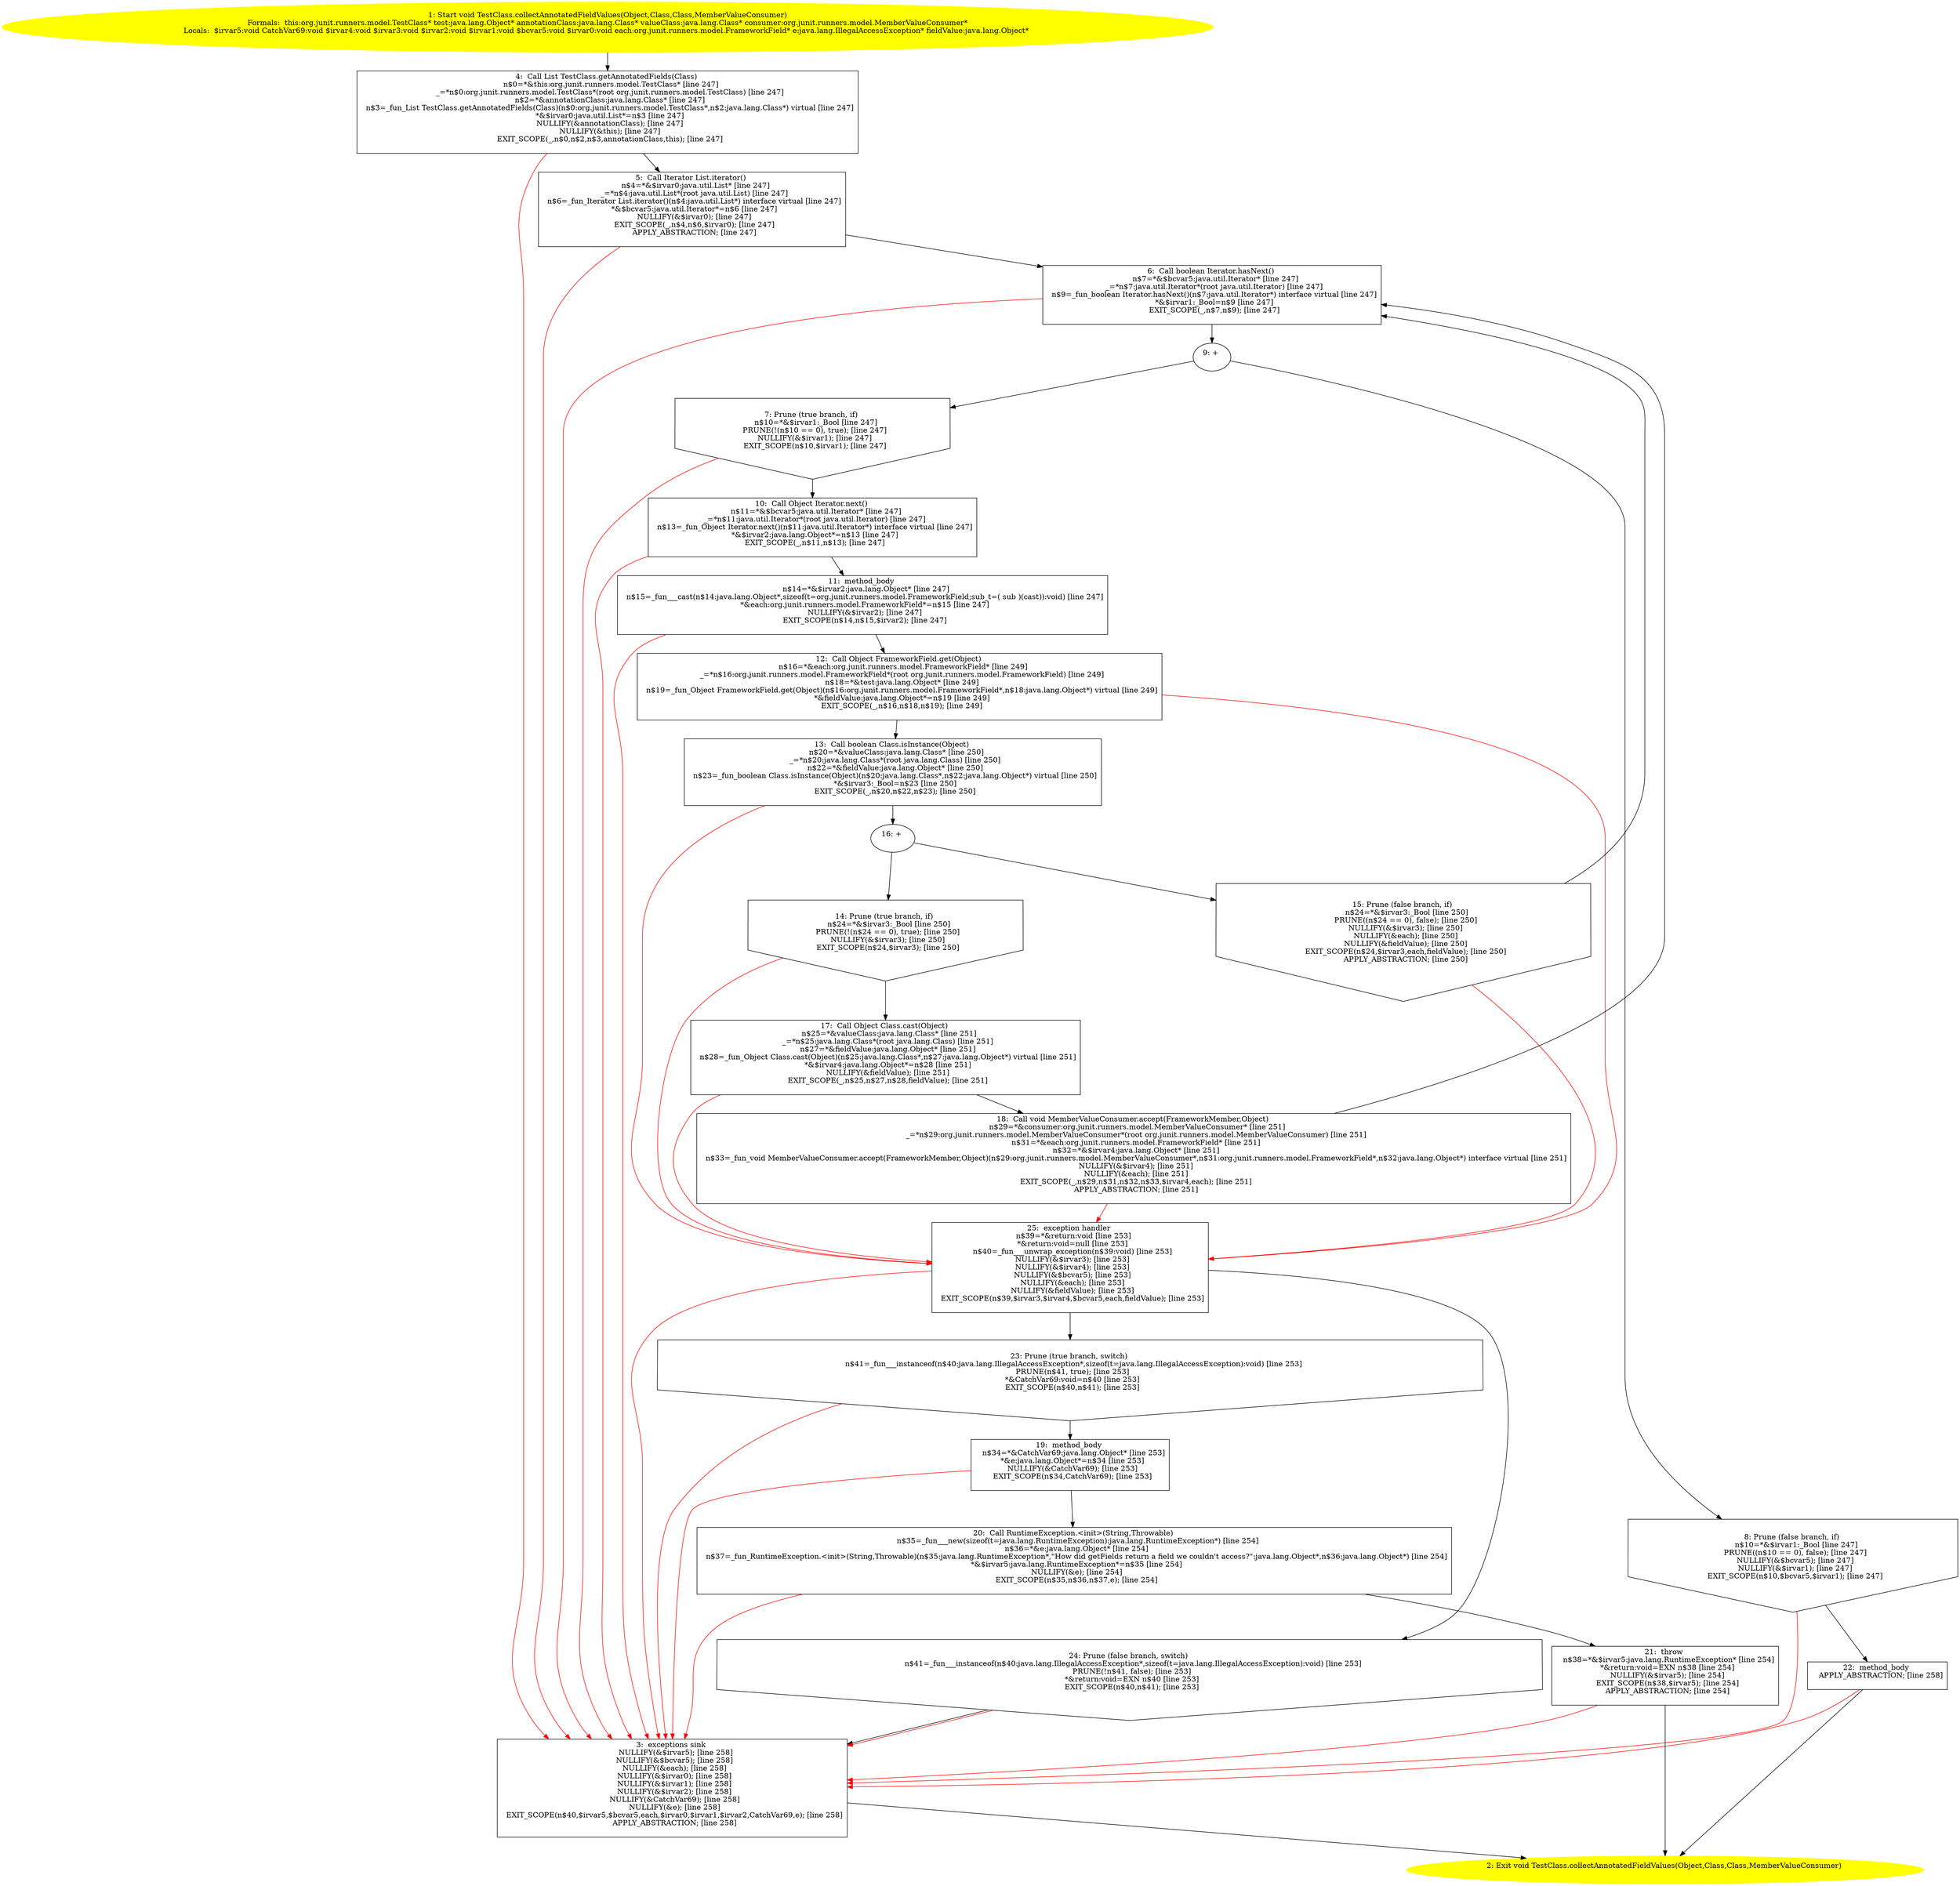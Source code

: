/* @generated */
digraph cfg {
"org.junit.runners.model.TestClass.collectAnnotatedFieldValues(java.lang.Object,java.lang.Class,java..2ceb224e5d98e451b7106a33972eefe9_1" [label="1: Start void TestClass.collectAnnotatedFieldValues(Object,Class,Class,MemberValueConsumer)\nFormals:  this:org.junit.runners.model.TestClass* test:java.lang.Object* annotationClass:java.lang.Class* valueClass:java.lang.Class* consumer:org.junit.runners.model.MemberValueConsumer*\nLocals:  $irvar5:void CatchVar69:void $irvar4:void $irvar3:void $irvar2:void $irvar1:void $bcvar5:void $irvar0:void each:org.junit.runners.model.FrameworkField* e:java.lang.IllegalAccessException* fieldValue:java.lang.Object* \n  " color=yellow style=filled]
	

	 "org.junit.runners.model.TestClass.collectAnnotatedFieldValues(java.lang.Object,java.lang.Class,java..2ceb224e5d98e451b7106a33972eefe9_1" -> "org.junit.runners.model.TestClass.collectAnnotatedFieldValues(java.lang.Object,java.lang.Class,java..2ceb224e5d98e451b7106a33972eefe9_4" ;
"org.junit.runners.model.TestClass.collectAnnotatedFieldValues(java.lang.Object,java.lang.Class,java..2ceb224e5d98e451b7106a33972eefe9_2" [label="2: Exit void TestClass.collectAnnotatedFieldValues(Object,Class,Class,MemberValueConsumer) \n  " color=yellow style=filled]
	

"org.junit.runners.model.TestClass.collectAnnotatedFieldValues(java.lang.Object,java.lang.Class,java..2ceb224e5d98e451b7106a33972eefe9_3" [label="3:  exceptions sink \n   NULLIFY(&$irvar5); [line 258]\n  NULLIFY(&$bcvar5); [line 258]\n  NULLIFY(&each); [line 258]\n  NULLIFY(&$irvar0); [line 258]\n  NULLIFY(&$irvar1); [line 258]\n  NULLIFY(&$irvar2); [line 258]\n  NULLIFY(&CatchVar69); [line 258]\n  NULLIFY(&e); [line 258]\n  EXIT_SCOPE(n$40,$irvar5,$bcvar5,each,$irvar0,$irvar1,$irvar2,CatchVar69,e); [line 258]\n  APPLY_ABSTRACTION; [line 258]\n " shape="box"]
	

	 "org.junit.runners.model.TestClass.collectAnnotatedFieldValues(java.lang.Object,java.lang.Class,java..2ceb224e5d98e451b7106a33972eefe9_3" -> "org.junit.runners.model.TestClass.collectAnnotatedFieldValues(java.lang.Object,java.lang.Class,java..2ceb224e5d98e451b7106a33972eefe9_2" ;
"org.junit.runners.model.TestClass.collectAnnotatedFieldValues(java.lang.Object,java.lang.Class,java..2ceb224e5d98e451b7106a33972eefe9_4" [label="4:  Call List TestClass.getAnnotatedFields(Class) \n   n$0=*&this:org.junit.runners.model.TestClass* [line 247]\n  _=*n$0:org.junit.runners.model.TestClass*(root org.junit.runners.model.TestClass) [line 247]\n  n$2=*&annotationClass:java.lang.Class* [line 247]\n  n$3=_fun_List TestClass.getAnnotatedFields(Class)(n$0:org.junit.runners.model.TestClass*,n$2:java.lang.Class*) virtual [line 247]\n  *&$irvar0:java.util.List*=n$3 [line 247]\n  NULLIFY(&annotationClass); [line 247]\n  NULLIFY(&this); [line 247]\n  EXIT_SCOPE(_,n$0,n$2,n$3,annotationClass,this); [line 247]\n " shape="box"]
	

	 "org.junit.runners.model.TestClass.collectAnnotatedFieldValues(java.lang.Object,java.lang.Class,java..2ceb224e5d98e451b7106a33972eefe9_4" -> "org.junit.runners.model.TestClass.collectAnnotatedFieldValues(java.lang.Object,java.lang.Class,java..2ceb224e5d98e451b7106a33972eefe9_5" ;
	 "org.junit.runners.model.TestClass.collectAnnotatedFieldValues(java.lang.Object,java.lang.Class,java..2ceb224e5d98e451b7106a33972eefe9_4" -> "org.junit.runners.model.TestClass.collectAnnotatedFieldValues(java.lang.Object,java.lang.Class,java..2ceb224e5d98e451b7106a33972eefe9_3" [color="red" ];
"org.junit.runners.model.TestClass.collectAnnotatedFieldValues(java.lang.Object,java.lang.Class,java..2ceb224e5d98e451b7106a33972eefe9_5" [label="5:  Call Iterator List.iterator() \n   n$4=*&$irvar0:java.util.List* [line 247]\n  _=*n$4:java.util.List*(root java.util.List) [line 247]\n  n$6=_fun_Iterator List.iterator()(n$4:java.util.List*) interface virtual [line 247]\n  *&$bcvar5:java.util.Iterator*=n$6 [line 247]\n  NULLIFY(&$irvar0); [line 247]\n  EXIT_SCOPE(_,n$4,n$6,$irvar0); [line 247]\n  APPLY_ABSTRACTION; [line 247]\n " shape="box"]
	

	 "org.junit.runners.model.TestClass.collectAnnotatedFieldValues(java.lang.Object,java.lang.Class,java..2ceb224e5d98e451b7106a33972eefe9_5" -> "org.junit.runners.model.TestClass.collectAnnotatedFieldValues(java.lang.Object,java.lang.Class,java..2ceb224e5d98e451b7106a33972eefe9_6" ;
	 "org.junit.runners.model.TestClass.collectAnnotatedFieldValues(java.lang.Object,java.lang.Class,java..2ceb224e5d98e451b7106a33972eefe9_5" -> "org.junit.runners.model.TestClass.collectAnnotatedFieldValues(java.lang.Object,java.lang.Class,java..2ceb224e5d98e451b7106a33972eefe9_3" [color="red" ];
"org.junit.runners.model.TestClass.collectAnnotatedFieldValues(java.lang.Object,java.lang.Class,java..2ceb224e5d98e451b7106a33972eefe9_6" [label="6:  Call boolean Iterator.hasNext() \n   n$7=*&$bcvar5:java.util.Iterator* [line 247]\n  _=*n$7:java.util.Iterator*(root java.util.Iterator) [line 247]\n  n$9=_fun_boolean Iterator.hasNext()(n$7:java.util.Iterator*) interface virtual [line 247]\n  *&$irvar1:_Bool=n$9 [line 247]\n  EXIT_SCOPE(_,n$7,n$9); [line 247]\n " shape="box"]
	

	 "org.junit.runners.model.TestClass.collectAnnotatedFieldValues(java.lang.Object,java.lang.Class,java..2ceb224e5d98e451b7106a33972eefe9_6" -> "org.junit.runners.model.TestClass.collectAnnotatedFieldValues(java.lang.Object,java.lang.Class,java..2ceb224e5d98e451b7106a33972eefe9_9" ;
	 "org.junit.runners.model.TestClass.collectAnnotatedFieldValues(java.lang.Object,java.lang.Class,java..2ceb224e5d98e451b7106a33972eefe9_6" -> "org.junit.runners.model.TestClass.collectAnnotatedFieldValues(java.lang.Object,java.lang.Class,java..2ceb224e5d98e451b7106a33972eefe9_3" [color="red" ];
"org.junit.runners.model.TestClass.collectAnnotatedFieldValues(java.lang.Object,java.lang.Class,java..2ceb224e5d98e451b7106a33972eefe9_7" [label="7: Prune (true branch, if) \n   n$10=*&$irvar1:_Bool [line 247]\n  PRUNE(!(n$10 == 0), true); [line 247]\n  NULLIFY(&$irvar1); [line 247]\n  EXIT_SCOPE(n$10,$irvar1); [line 247]\n " shape="invhouse"]
	

	 "org.junit.runners.model.TestClass.collectAnnotatedFieldValues(java.lang.Object,java.lang.Class,java..2ceb224e5d98e451b7106a33972eefe9_7" -> "org.junit.runners.model.TestClass.collectAnnotatedFieldValues(java.lang.Object,java.lang.Class,java..2ceb224e5d98e451b7106a33972eefe9_10" ;
	 "org.junit.runners.model.TestClass.collectAnnotatedFieldValues(java.lang.Object,java.lang.Class,java..2ceb224e5d98e451b7106a33972eefe9_7" -> "org.junit.runners.model.TestClass.collectAnnotatedFieldValues(java.lang.Object,java.lang.Class,java..2ceb224e5d98e451b7106a33972eefe9_3" [color="red" ];
"org.junit.runners.model.TestClass.collectAnnotatedFieldValues(java.lang.Object,java.lang.Class,java..2ceb224e5d98e451b7106a33972eefe9_8" [label="8: Prune (false branch, if) \n   n$10=*&$irvar1:_Bool [line 247]\n  PRUNE((n$10 == 0), false); [line 247]\n  NULLIFY(&$bcvar5); [line 247]\n  NULLIFY(&$irvar1); [line 247]\n  EXIT_SCOPE(n$10,$bcvar5,$irvar1); [line 247]\n " shape="invhouse"]
	

	 "org.junit.runners.model.TestClass.collectAnnotatedFieldValues(java.lang.Object,java.lang.Class,java..2ceb224e5d98e451b7106a33972eefe9_8" -> "org.junit.runners.model.TestClass.collectAnnotatedFieldValues(java.lang.Object,java.lang.Class,java..2ceb224e5d98e451b7106a33972eefe9_22" ;
	 "org.junit.runners.model.TestClass.collectAnnotatedFieldValues(java.lang.Object,java.lang.Class,java..2ceb224e5d98e451b7106a33972eefe9_8" -> "org.junit.runners.model.TestClass.collectAnnotatedFieldValues(java.lang.Object,java.lang.Class,java..2ceb224e5d98e451b7106a33972eefe9_3" [color="red" ];
"org.junit.runners.model.TestClass.collectAnnotatedFieldValues(java.lang.Object,java.lang.Class,java..2ceb224e5d98e451b7106a33972eefe9_9" [label="9: + \n  " ]
	

	 "org.junit.runners.model.TestClass.collectAnnotatedFieldValues(java.lang.Object,java.lang.Class,java..2ceb224e5d98e451b7106a33972eefe9_9" -> "org.junit.runners.model.TestClass.collectAnnotatedFieldValues(java.lang.Object,java.lang.Class,java..2ceb224e5d98e451b7106a33972eefe9_7" ;
	 "org.junit.runners.model.TestClass.collectAnnotatedFieldValues(java.lang.Object,java.lang.Class,java..2ceb224e5d98e451b7106a33972eefe9_9" -> "org.junit.runners.model.TestClass.collectAnnotatedFieldValues(java.lang.Object,java.lang.Class,java..2ceb224e5d98e451b7106a33972eefe9_8" ;
"org.junit.runners.model.TestClass.collectAnnotatedFieldValues(java.lang.Object,java.lang.Class,java..2ceb224e5d98e451b7106a33972eefe9_10" [label="10:  Call Object Iterator.next() \n   n$11=*&$bcvar5:java.util.Iterator* [line 247]\n  _=*n$11:java.util.Iterator*(root java.util.Iterator) [line 247]\n  n$13=_fun_Object Iterator.next()(n$11:java.util.Iterator*) interface virtual [line 247]\n  *&$irvar2:java.lang.Object*=n$13 [line 247]\n  EXIT_SCOPE(_,n$11,n$13); [line 247]\n " shape="box"]
	

	 "org.junit.runners.model.TestClass.collectAnnotatedFieldValues(java.lang.Object,java.lang.Class,java..2ceb224e5d98e451b7106a33972eefe9_10" -> "org.junit.runners.model.TestClass.collectAnnotatedFieldValues(java.lang.Object,java.lang.Class,java..2ceb224e5d98e451b7106a33972eefe9_11" ;
	 "org.junit.runners.model.TestClass.collectAnnotatedFieldValues(java.lang.Object,java.lang.Class,java..2ceb224e5d98e451b7106a33972eefe9_10" -> "org.junit.runners.model.TestClass.collectAnnotatedFieldValues(java.lang.Object,java.lang.Class,java..2ceb224e5d98e451b7106a33972eefe9_3" [color="red" ];
"org.junit.runners.model.TestClass.collectAnnotatedFieldValues(java.lang.Object,java.lang.Class,java..2ceb224e5d98e451b7106a33972eefe9_11" [label="11:  method_body \n   n$14=*&$irvar2:java.lang.Object* [line 247]\n  n$15=_fun___cast(n$14:java.lang.Object*,sizeof(t=org.junit.runners.model.FrameworkField;sub_t=( sub )(cast)):void) [line 247]\n  *&each:org.junit.runners.model.FrameworkField*=n$15 [line 247]\n  NULLIFY(&$irvar2); [line 247]\n  EXIT_SCOPE(n$14,n$15,$irvar2); [line 247]\n " shape="box"]
	

	 "org.junit.runners.model.TestClass.collectAnnotatedFieldValues(java.lang.Object,java.lang.Class,java..2ceb224e5d98e451b7106a33972eefe9_11" -> "org.junit.runners.model.TestClass.collectAnnotatedFieldValues(java.lang.Object,java.lang.Class,java..2ceb224e5d98e451b7106a33972eefe9_12" ;
	 "org.junit.runners.model.TestClass.collectAnnotatedFieldValues(java.lang.Object,java.lang.Class,java..2ceb224e5d98e451b7106a33972eefe9_11" -> "org.junit.runners.model.TestClass.collectAnnotatedFieldValues(java.lang.Object,java.lang.Class,java..2ceb224e5d98e451b7106a33972eefe9_3" [color="red" ];
"org.junit.runners.model.TestClass.collectAnnotatedFieldValues(java.lang.Object,java.lang.Class,java..2ceb224e5d98e451b7106a33972eefe9_12" [label="12:  Call Object FrameworkField.get(Object) \n   n$16=*&each:org.junit.runners.model.FrameworkField* [line 249]\n  _=*n$16:org.junit.runners.model.FrameworkField*(root org.junit.runners.model.FrameworkField) [line 249]\n  n$18=*&test:java.lang.Object* [line 249]\n  n$19=_fun_Object FrameworkField.get(Object)(n$16:org.junit.runners.model.FrameworkField*,n$18:java.lang.Object*) virtual [line 249]\n  *&fieldValue:java.lang.Object*=n$19 [line 249]\n  EXIT_SCOPE(_,n$16,n$18,n$19); [line 249]\n " shape="box"]
	

	 "org.junit.runners.model.TestClass.collectAnnotatedFieldValues(java.lang.Object,java.lang.Class,java..2ceb224e5d98e451b7106a33972eefe9_12" -> "org.junit.runners.model.TestClass.collectAnnotatedFieldValues(java.lang.Object,java.lang.Class,java..2ceb224e5d98e451b7106a33972eefe9_13" ;
	 "org.junit.runners.model.TestClass.collectAnnotatedFieldValues(java.lang.Object,java.lang.Class,java..2ceb224e5d98e451b7106a33972eefe9_12" -> "org.junit.runners.model.TestClass.collectAnnotatedFieldValues(java.lang.Object,java.lang.Class,java..2ceb224e5d98e451b7106a33972eefe9_25" [color="red" ];
"org.junit.runners.model.TestClass.collectAnnotatedFieldValues(java.lang.Object,java.lang.Class,java..2ceb224e5d98e451b7106a33972eefe9_13" [label="13:  Call boolean Class.isInstance(Object) \n   n$20=*&valueClass:java.lang.Class* [line 250]\n  _=*n$20:java.lang.Class*(root java.lang.Class) [line 250]\n  n$22=*&fieldValue:java.lang.Object* [line 250]\n  n$23=_fun_boolean Class.isInstance(Object)(n$20:java.lang.Class*,n$22:java.lang.Object*) virtual [line 250]\n  *&$irvar3:_Bool=n$23 [line 250]\n  EXIT_SCOPE(_,n$20,n$22,n$23); [line 250]\n " shape="box"]
	

	 "org.junit.runners.model.TestClass.collectAnnotatedFieldValues(java.lang.Object,java.lang.Class,java..2ceb224e5d98e451b7106a33972eefe9_13" -> "org.junit.runners.model.TestClass.collectAnnotatedFieldValues(java.lang.Object,java.lang.Class,java..2ceb224e5d98e451b7106a33972eefe9_16" ;
	 "org.junit.runners.model.TestClass.collectAnnotatedFieldValues(java.lang.Object,java.lang.Class,java..2ceb224e5d98e451b7106a33972eefe9_13" -> "org.junit.runners.model.TestClass.collectAnnotatedFieldValues(java.lang.Object,java.lang.Class,java..2ceb224e5d98e451b7106a33972eefe9_25" [color="red" ];
"org.junit.runners.model.TestClass.collectAnnotatedFieldValues(java.lang.Object,java.lang.Class,java..2ceb224e5d98e451b7106a33972eefe9_14" [label="14: Prune (true branch, if) \n   n$24=*&$irvar3:_Bool [line 250]\n  PRUNE(!(n$24 == 0), true); [line 250]\n  NULLIFY(&$irvar3); [line 250]\n  EXIT_SCOPE(n$24,$irvar3); [line 250]\n " shape="invhouse"]
	

	 "org.junit.runners.model.TestClass.collectAnnotatedFieldValues(java.lang.Object,java.lang.Class,java..2ceb224e5d98e451b7106a33972eefe9_14" -> "org.junit.runners.model.TestClass.collectAnnotatedFieldValues(java.lang.Object,java.lang.Class,java..2ceb224e5d98e451b7106a33972eefe9_17" ;
	 "org.junit.runners.model.TestClass.collectAnnotatedFieldValues(java.lang.Object,java.lang.Class,java..2ceb224e5d98e451b7106a33972eefe9_14" -> "org.junit.runners.model.TestClass.collectAnnotatedFieldValues(java.lang.Object,java.lang.Class,java..2ceb224e5d98e451b7106a33972eefe9_25" [color="red" ];
"org.junit.runners.model.TestClass.collectAnnotatedFieldValues(java.lang.Object,java.lang.Class,java..2ceb224e5d98e451b7106a33972eefe9_15" [label="15: Prune (false branch, if) \n   n$24=*&$irvar3:_Bool [line 250]\n  PRUNE((n$24 == 0), false); [line 250]\n  NULLIFY(&$irvar3); [line 250]\n  NULLIFY(&each); [line 250]\n  NULLIFY(&fieldValue); [line 250]\n  EXIT_SCOPE(n$24,$irvar3,each,fieldValue); [line 250]\n  APPLY_ABSTRACTION; [line 250]\n " shape="invhouse"]
	

	 "org.junit.runners.model.TestClass.collectAnnotatedFieldValues(java.lang.Object,java.lang.Class,java..2ceb224e5d98e451b7106a33972eefe9_15" -> "org.junit.runners.model.TestClass.collectAnnotatedFieldValues(java.lang.Object,java.lang.Class,java..2ceb224e5d98e451b7106a33972eefe9_6" ;
	 "org.junit.runners.model.TestClass.collectAnnotatedFieldValues(java.lang.Object,java.lang.Class,java..2ceb224e5d98e451b7106a33972eefe9_15" -> "org.junit.runners.model.TestClass.collectAnnotatedFieldValues(java.lang.Object,java.lang.Class,java..2ceb224e5d98e451b7106a33972eefe9_25" [color="red" ];
"org.junit.runners.model.TestClass.collectAnnotatedFieldValues(java.lang.Object,java.lang.Class,java..2ceb224e5d98e451b7106a33972eefe9_16" [label="16: + \n  " ]
	

	 "org.junit.runners.model.TestClass.collectAnnotatedFieldValues(java.lang.Object,java.lang.Class,java..2ceb224e5d98e451b7106a33972eefe9_16" -> "org.junit.runners.model.TestClass.collectAnnotatedFieldValues(java.lang.Object,java.lang.Class,java..2ceb224e5d98e451b7106a33972eefe9_14" ;
	 "org.junit.runners.model.TestClass.collectAnnotatedFieldValues(java.lang.Object,java.lang.Class,java..2ceb224e5d98e451b7106a33972eefe9_16" -> "org.junit.runners.model.TestClass.collectAnnotatedFieldValues(java.lang.Object,java.lang.Class,java..2ceb224e5d98e451b7106a33972eefe9_15" ;
"org.junit.runners.model.TestClass.collectAnnotatedFieldValues(java.lang.Object,java.lang.Class,java..2ceb224e5d98e451b7106a33972eefe9_17" [label="17:  Call Object Class.cast(Object) \n   n$25=*&valueClass:java.lang.Class* [line 251]\n  _=*n$25:java.lang.Class*(root java.lang.Class) [line 251]\n  n$27=*&fieldValue:java.lang.Object* [line 251]\n  n$28=_fun_Object Class.cast(Object)(n$25:java.lang.Class*,n$27:java.lang.Object*) virtual [line 251]\n  *&$irvar4:java.lang.Object*=n$28 [line 251]\n  NULLIFY(&fieldValue); [line 251]\n  EXIT_SCOPE(_,n$25,n$27,n$28,fieldValue); [line 251]\n " shape="box"]
	

	 "org.junit.runners.model.TestClass.collectAnnotatedFieldValues(java.lang.Object,java.lang.Class,java..2ceb224e5d98e451b7106a33972eefe9_17" -> "org.junit.runners.model.TestClass.collectAnnotatedFieldValues(java.lang.Object,java.lang.Class,java..2ceb224e5d98e451b7106a33972eefe9_18" ;
	 "org.junit.runners.model.TestClass.collectAnnotatedFieldValues(java.lang.Object,java.lang.Class,java..2ceb224e5d98e451b7106a33972eefe9_17" -> "org.junit.runners.model.TestClass.collectAnnotatedFieldValues(java.lang.Object,java.lang.Class,java..2ceb224e5d98e451b7106a33972eefe9_25" [color="red" ];
"org.junit.runners.model.TestClass.collectAnnotatedFieldValues(java.lang.Object,java.lang.Class,java..2ceb224e5d98e451b7106a33972eefe9_18" [label="18:  Call void MemberValueConsumer.accept(FrameworkMember,Object) \n   n$29=*&consumer:org.junit.runners.model.MemberValueConsumer* [line 251]\n  _=*n$29:org.junit.runners.model.MemberValueConsumer*(root org.junit.runners.model.MemberValueConsumer) [line 251]\n  n$31=*&each:org.junit.runners.model.FrameworkField* [line 251]\n  n$32=*&$irvar4:java.lang.Object* [line 251]\n  n$33=_fun_void MemberValueConsumer.accept(FrameworkMember,Object)(n$29:org.junit.runners.model.MemberValueConsumer*,n$31:org.junit.runners.model.FrameworkField*,n$32:java.lang.Object*) interface virtual [line 251]\n  NULLIFY(&$irvar4); [line 251]\n  NULLIFY(&each); [line 251]\n  EXIT_SCOPE(_,n$29,n$31,n$32,n$33,$irvar4,each); [line 251]\n  APPLY_ABSTRACTION; [line 251]\n " shape="box"]
	

	 "org.junit.runners.model.TestClass.collectAnnotatedFieldValues(java.lang.Object,java.lang.Class,java..2ceb224e5d98e451b7106a33972eefe9_18" -> "org.junit.runners.model.TestClass.collectAnnotatedFieldValues(java.lang.Object,java.lang.Class,java..2ceb224e5d98e451b7106a33972eefe9_6" ;
	 "org.junit.runners.model.TestClass.collectAnnotatedFieldValues(java.lang.Object,java.lang.Class,java..2ceb224e5d98e451b7106a33972eefe9_18" -> "org.junit.runners.model.TestClass.collectAnnotatedFieldValues(java.lang.Object,java.lang.Class,java..2ceb224e5d98e451b7106a33972eefe9_25" [color="red" ];
"org.junit.runners.model.TestClass.collectAnnotatedFieldValues(java.lang.Object,java.lang.Class,java..2ceb224e5d98e451b7106a33972eefe9_19" [label="19:  method_body \n   n$34=*&CatchVar69:java.lang.Object* [line 253]\n  *&e:java.lang.Object*=n$34 [line 253]\n  NULLIFY(&CatchVar69); [line 253]\n  EXIT_SCOPE(n$34,CatchVar69); [line 253]\n " shape="box"]
	

	 "org.junit.runners.model.TestClass.collectAnnotatedFieldValues(java.lang.Object,java.lang.Class,java..2ceb224e5d98e451b7106a33972eefe9_19" -> "org.junit.runners.model.TestClass.collectAnnotatedFieldValues(java.lang.Object,java.lang.Class,java..2ceb224e5d98e451b7106a33972eefe9_20" ;
	 "org.junit.runners.model.TestClass.collectAnnotatedFieldValues(java.lang.Object,java.lang.Class,java..2ceb224e5d98e451b7106a33972eefe9_19" -> "org.junit.runners.model.TestClass.collectAnnotatedFieldValues(java.lang.Object,java.lang.Class,java..2ceb224e5d98e451b7106a33972eefe9_3" [color="red" ];
"org.junit.runners.model.TestClass.collectAnnotatedFieldValues(java.lang.Object,java.lang.Class,java..2ceb224e5d98e451b7106a33972eefe9_20" [label="20:  Call RuntimeException.<init>(String,Throwable) \n   n$35=_fun___new(sizeof(t=java.lang.RuntimeException):java.lang.RuntimeException*) [line 254]\n  n$36=*&e:java.lang.Object* [line 254]\n  n$37=_fun_RuntimeException.<init>(String,Throwable)(n$35:java.lang.RuntimeException*,\"How did getFields return a field we couldn't access?\":java.lang.Object*,n$36:java.lang.Object*) [line 254]\n  *&$irvar5:java.lang.RuntimeException*=n$35 [line 254]\n  NULLIFY(&e); [line 254]\n  EXIT_SCOPE(n$35,n$36,n$37,e); [line 254]\n " shape="box"]
	

	 "org.junit.runners.model.TestClass.collectAnnotatedFieldValues(java.lang.Object,java.lang.Class,java..2ceb224e5d98e451b7106a33972eefe9_20" -> "org.junit.runners.model.TestClass.collectAnnotatedFieldValues(java.lang.Object,java.lang.Class,java..2ceb224e5d98e451b7106a33972eefe9_21" ;
	 "org.junit.runners.model.TestClass.collectAnnotatedFieldValues(java.lang.Object,java.lang.Class,java..2ceb224e5d98e451b7106a33972eefe9_20" -> "org.junit.runners.model.TestClass.collectAnnotatedFieldValues(java.lang.Object,java.lang.Class,java..2ceb224e5d98e451b7106a33972eefe9_3" [color="red" ];
"org.junit.runners.model.TestClass.collectAnnotatedFieldValues(java.lang.Object,java.lang.Class,java..2ceb224e5d98e451b7106a33972eefe9_21" [label="21:  throw \n   n$38=*&$irvar5:java.lang.RuntimeException* [line 254]\n  *&return:void=EXN n$38 [line 254]\n  NULLIFY(&$irvar5); [line 254]\n  EXIT_SCOPE(n$38,$irvar5); [line 254]\n  APPLY_ABSTRACTION; [line 254]\n " shape="box"]
	

	 "org.junit.runners.model.TestClass.collectAnnotatedFieldValues(java.lang.Object,java.lang.Class,java..2ceb224e5d98e451b7106a33972eefe9_21" -> "org.junit.runners.model.TestClass.collectAnnotatedFieldValues(java.lang.Object,java.lang.Class,java..2ceb224e5d98e451b7106a33972eefe9_2" ;
	 "org.junit.runners.model.TestClass.collectAnnotatedFieldValues(java.lang.Object,java.lang.Class,java..2ceb224e5d98e451b7106a33972eefe9_21" -> "org.junit.runners.model.TestClass.collectAnnotatedFieldValues(java.lang.Object,java.lang.Class,java..2ceb224e5d98e451b7106a33972eefe9_3" [color="red" ];
"org.junit.runners.model.TestClass.collectAnnotatedFieldValues(java.lang.Object,java.lang.Class,java..2ceb224e5d98e451b7106a33972eefe9_22" [label="22:  method_body \n   APPLY_ABSTRACTION; [line 258]\n " shape="box"]
	

	 "org.junit.runners.model.TestClass.collectAnnotatedFieldValues(java.lang.Object,java.lang.Class,java..2ceb224e5d98e451b7106a33972eefe9_22" -> "org.junit.runners.model.TestClass.collectAnnotatedFieldValues(java.lang.Object,java.lang.Class,java..2ceb224e5d98e451b7106a33972eefe9_2" ;
	 "org.junit.runners.model.TestClass.collectAnnotatedFieldValues(java.lang.Object,java.lang.Class,java..2ceb224e5d98e451b7106a33972eefe9_22" -> "org.junit.runners.model.TestClass.collectAnnotatedFieldValues(java.lang.Object,java.lang.Class,java..2ceb224e5d98e451b7106a33972eefe9_3" [color="red" ];
"org.junit.runners.model.TestClass.collectAnnotatedFieldValues(java.lang.Object,java.lang.Class,java..2ceb224e5d98e451b7106a33972eefe9_23" [label="23: Prune (true branch, switch) \n   n$41=_fun___instanceof(n$40:java.lang.IllegalAccessException*,sizeof(t=java.lang.IllegalAccessException):void) [line 253]\n  PRUNE(n$41, true); [line 253]\n  *&CatchVar69:void=n$40 [line 253]\n  EXIT_SCOPE(n$40,n$41); [line 253]\n " shape="invhouse"]
	

	 "org.junit.runners.model.TestClass.collectAnnotatedFieldValues(java.lang.Object,java.lang.Class,java..2ceb224e5d98e451b7106a33972eefe9_23" -> "org.junit.runners.model.TestClass.collectAnnotatedFieldValues(java.lang.Object,java.lang.Class,java..2ceb224e5d98e451b7106a33972eefe9_19" ;
	 "org.junit.runners.model.TestClass.collectAnnotatedFieldValues(java.lang.Object,java.lang.Class,java..2ceb224e5d98e451b7106a33972eefe9_23" -> "org.junit.runners.model.TestClass.collectAnnotatedFieldValues(java.lang.Object,java.lang.Class,java..2ceb224e5d98e451b7106a33972eefe9_3" [color="red" ];
"org.junit.runners.model.TestClass.collectAnnotatedFieldValues(java.lang.Object,java.lang.Class,java..2ceb224e5d98e451b7106a33972eefe9_24" [label="24: Prune (false branch, switch) \n   n$41=_fun___instanceof(n$40:java.lang.IllegalAccessException*,sizeof(t=java.lang.IllegalAccessException):void) [line 253]\n  PRUNE(!n$41, false); [line 253]\n  *&return:void=EXN n$40 [line 253]\n  EXIT_SCOPE(n$40,n$41); [line 253]\n " shape="invhouse"]
	

	 "org.junit.runners.model.TestClass.collectAnnotatedFieldValues(java.lang.Object,java.lang.Class,java..2ceb224e5d98e451b7106a33972eefe9_24" -> "org.junit.runners.model.TestClass.collectAnnotatedFieldValues(java.lang.Object,java.lang.Class,java..2ceb224e5d98e451b7106a33972eefe9_3" ;
	 "org.junit.runners.model.TestClass.collectAnnotatedFieldValues(java.lang.Object,java.lang.Class,java..2ceb224e5d98e451b7106a33972eefe9_24" -> "org.junit.runners.model.TestClass.collectAnnotatedFieldValues(java.lang.Object,java.lang.Class,java..2ceb224e5d98e451b7106a33972eefe9_3" [color="red" ];
"org.junit.runners.model.TestClass.collectAnnotatedFieldValues(java.lang.Object,java.lang.Class,java..2ceb224e5d98e451b7106a33972eefe9_25" [label="25:  exception handler \n   n$39=*&return:void [line 253]\n  *&return:void=null [line 253]\n  n$40=_fun___unwrap_exception(n$39:void) [line 253]\n  NULLIFY(&$irvar3); [line 253]\n  NULLIFY(&$irvar4); [line 253]\n  NULLIFY(&$bcvar5); [line 253]\n  NULLIFY(&each); [line 253]\n  NULLIFY(&fieldValue); [line 253]\n  EXIT_SCOPE(n$39,$irvar3,$irvar4,$bcvar5,each,fieldValue); [line 253]\n " shape="box"]
	

	 "org.junit.runners.model.TestClass.collectAnnotatedFieldValues(java.lang.Object,java.lang.Class,java..2ceb224e5d98e451b7106a33972eefe9_25" -> "org.junit.runners.model.TestClass.collectAnnotatedFieldValues(java.lang.Object,java.lang.Class,java..2ceb224e5d98e451b7106a33972eefe9_23" ;
	 "org.junit.runners.model.TestClass.collectAnnotatedFieldValues(java.lang.Object,java.lang.Class,java..2ceb224e5d98e451b7106a33972eefe9_25" -> "org.junit.runners.model.TestClass.collectAnnotatedFieldValues(java.lang.Object,java.lang.Class,java..2ceb224e5d98e451b7106a33972eefe9_24" ;
	 "org.junit.runners.model.TestClass.collectAnnotatedFieldValues(java.lang.Object,java.lang.Class,java..2ceb224e5d98e451b7106a33972eefe9_25" -> "org.junit.runners.model.TestClass.collectAnnotatedFieldValues(java.lang.Object,java.lang.Class,java..2ceb224e5d98e451b7106a33972eefe9_3" [color="red" ];
}
